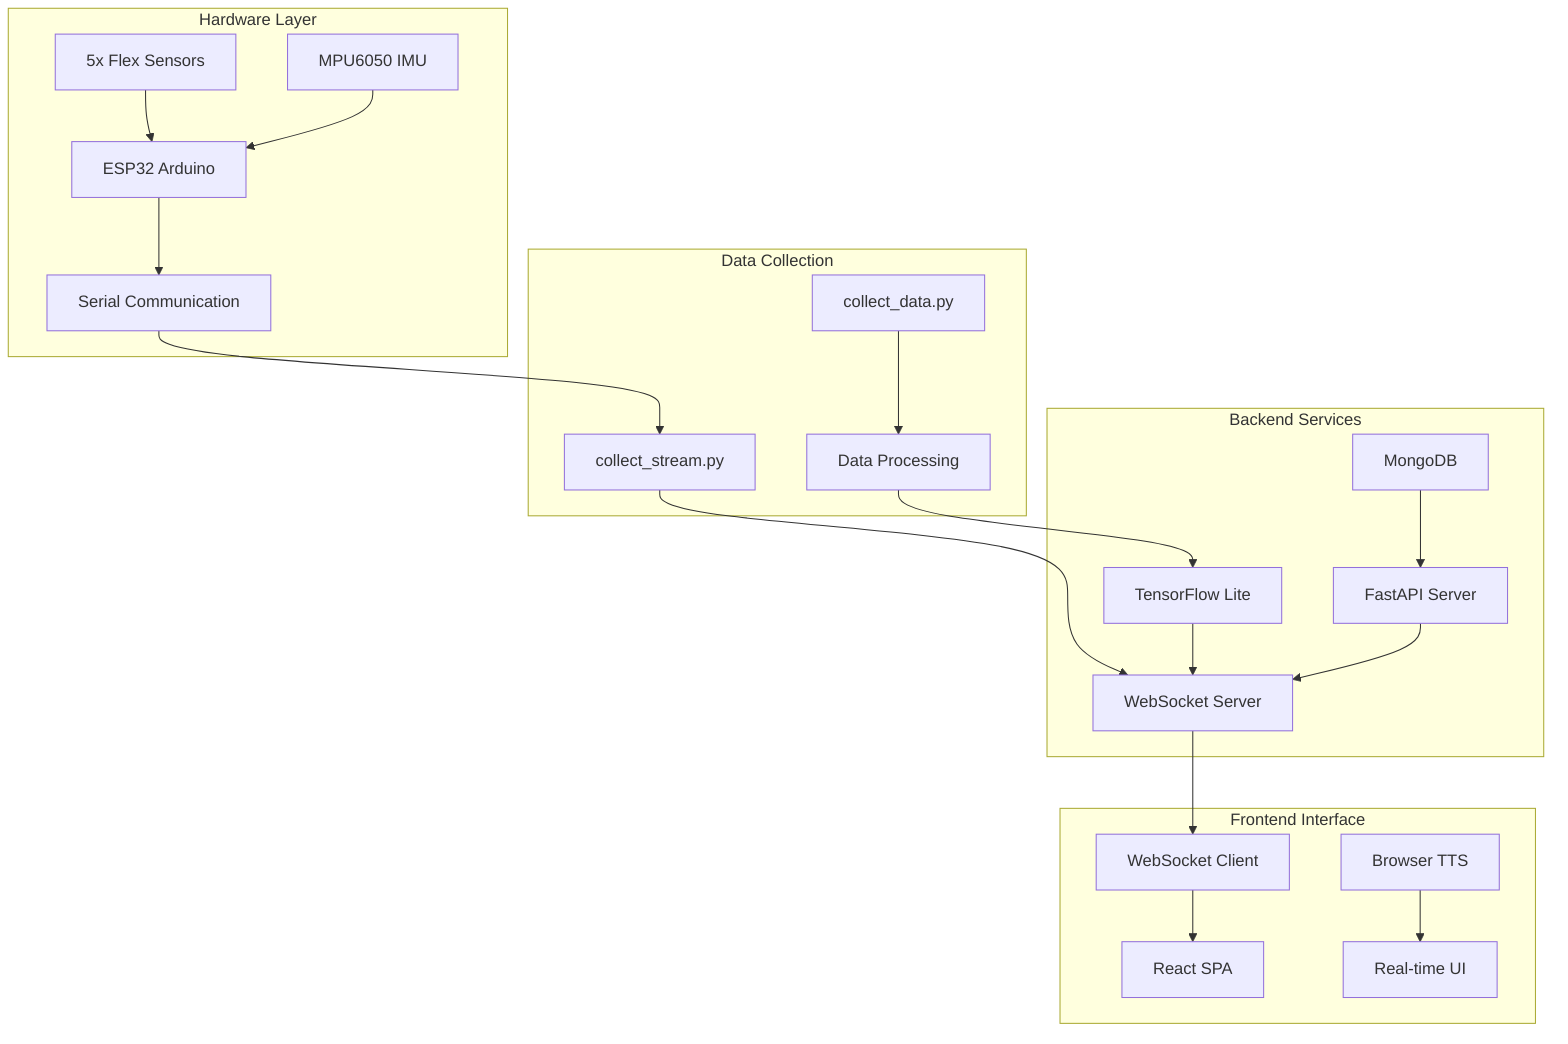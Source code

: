 graph TB
    subgraph "Hardware Layer"
        A[ESP32 Arduino]
        B[5x Flex Sensors]
        C[MPU6050 IMU]
        D[Serial Communication]
    end
    
    subgraph "Data Collection"
        E[collect_stream.py]
        F[collect_data.py]
        G[Data Processing]
    end
    
    subgraph "Backend Services"
        H[FastAPI Server]
        I[WebSocket Server]
        J[TensorFlow Lite]
        K[MongoDB]
    end
    
    subgraph "Frontend Interface"
        L[React SPA]
        M[WebSocket Client]
        N[Browser TTS]
        O[Real-time UI]
    end
    
    A --> D
    B --> A
    C --> A
    D --> E
    E --> I
    F --> G
    G --> J
    I --> M
    J --> I
    M --> L
    N --> O
    K --> H
    H --> I